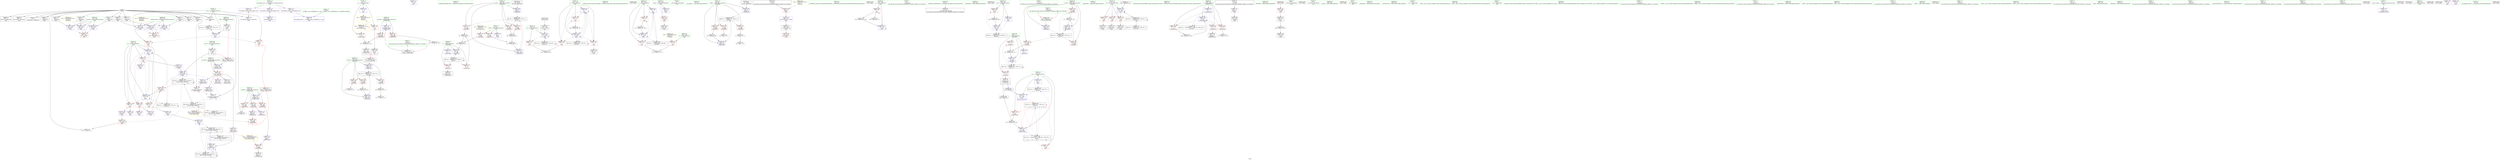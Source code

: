 digraph "SVFG" {
	label="SVFG";

	Node0x56538a6cb870 [shape=record,color=grey,label="{NodeID: 0\nNullPtr}"];
	Node0x56538a6cb870 -> Node0x56538a6fc770[style=solid];
	Node0x56538a6cb870 -> Node0x56538a6fc870[style=solid];
	Node0x56538a6cb870 -> Node0x56538a6fc940[style=solid];
	Node0x56538a6cb870 -> Node0x56538a6fca10[style=solid];
	Node0x56538a6cb870 -> Node0x56538a6fcae0[style=solid];
	Node0x56538a6cb870 -> Node0x56538a6fcbb0[style=solid];
	Node0x56538a6cb870 -> Node0x56538a6fcc80[style=solid];
	Node0x56538a6cb870 -> Node0x56538a6fcd50[style=solid];
	Node0x56538a6cb870 -> Node0x56538a6fce20[style=solid];
	Node0x56538a6cb870 -> Node0x56538a6fcef0[style=solid];
	Node0x56538a6cb870 -> Node0x56538a6fcfc0[style=solid];
	Node0x56538a6cb870 -> Node0x56538a6fd090[style=solid];
	Node0x56538a6cb870 -> Node0x56538a6fd970[style=solid];
	Node0x56538a6cb870 -> Node0x56538a6fde70[style=solid];
	Node0x56538a6cb870 -> Node0x56538a706ec0[style=solid];
	Node0x56538a6cb870 -> Node0x56538a706f90[style=solid];
	Node0x56538a6cb870 -> Node0x56538a70e070[style=solid];
	Node0x56538a6cb870 -> Node0x56538a70e670[style=solid];
	Node0x56538a6fdb70 [shape=record,color=blue,label="{NodeID: 194\n17\<--18\nn\<--\nGlob }"];
	Node0x56538a6fdb70 -> Node0x56538a731740[style=dashed];
	Node0x56538a6faaf0 [shape=record,color=purple,label="{NodeID: 111\n382\<--28\n\<--.str.2\nmain\n}"];
	Node0x56538a6f8e80 [shape=record,color=green,label="{NodeID: 28\n39\<--40\n_ZNSt8ios_base4InitC1Ev\<--_ZNSt8ios_base4InitC1Ev_field_insensitive\n}"];
	Node0x56538a705060 [shape=record,color=black,label="{NodeID: 388\nMR_4V_3 = PHI(MR_4V_4, MR_4V_2, )\npts\{63 \}\n}"];
	Node0x56538a705060 -> Node0x56538a700e80[style=dashed];
	Node0x56538a705060 -> Node0x56538a700f50[style=dashed];
	Node0x56538a705060 -> Node0x56538a701020[style=dashed];
	Node0x56538a705060 -> Node0x56538a6fe2b0[style=dashed];
	Node0x56538a7061c0 [shape=record,color=blue,label="{NodeID: 222\n211\<--287\nm\<--conv14\nmain\n}"];
	Node0x56538a7061c0 -> Node0x56538a702a20[style=dashed];
	Node0x56538a7061c0 -> Node0x56538a7061c0[style=dashed];
	Node0x56538a7061c0 -> Node0x56538a7224a0[style=dashed];
	Node0x56538a700ce0 [shape=record,color=red,label="{NodeID: 139\n268\<--17\n\<--n\nmain\n}"];
	Node0x56538a700ce0 -> Node0x56538a6fa060[style=solid];
	Node0x56538a6fb560 [shape=record,color=green,label="{NodeID: 56\n222\<--223\n_ZNSt8ios_base15sync_with_stdioEb\<--_ZNSt8ios_base15sync_with_stdioEb_field_insensitive\n}"];
	Node0x56538a74ea90 [shape=record,color=black,label="{NodeID: 499\n251 = PHI()\n}"];
	Node0x56538a731c80 [shape=record,color=yellow,style=double,label="{NodeID: 416\n46V_1 = ENCHI(MR_46V_0)\npts\{206 \}\nFun[main]}"];
	Node0x56538a731c80 -> Node0x56538a7027b0[style=dashed];
	Node0x56538a70def0 [shape=record,color=grey,label="{NodeID: 333\n295 = cmp(293, 294, )\n}"];
	Node0x56538a7023a0 [shape=record,color=red,label="{NodeID: 167\n385\<--195\n\<--retval\nmain\n}"];
	Node0x56538a7023a0 -> Node0x56538a6fa7b0[style=solid];
	Node0x56538a6fcef0 [shape=record,color=black,label="{NodeID: 84\n346\<--3\n\<--dummyVal\nmain\n}"];
	Node0x56538a6fcef0 -> Node0x56538a7069e0[style=solid];
	Node0x56538a6f7f10 [shape=record,color=green,label="{NodeID: 1\n7\<--1\n__dso_handle\<--dummyObj\nGlob }"];
	Node0x56538a6fdc70 [shape=record,color=blue,label="{NodeID: 195\n449\<--31\nllvm.global_ctors_0\<--\nGlob }"];
	Node0x56538a6fabc0 [shape=record,color=purple,label="{NodeID: 112\n449\<--30\nllvm.global_ctors_0\<--llvm.global_ctors\nGlob }"];
	Node0x56538a6fabc0 -> Node0x56538a6fdc70[style=solid];
	Node0x56538a6f8f50 [shape=record,color=green,label="{NodeID: 29\n45\<--46\n__cxa_atexit\<--__cxa_atexit_field_insensitive\n}"];
	Node0x56538a705560 [shape=record,color=black,label="{NodeID: 389\nMR_6V_3 = PHI(MR_6V_4, MR_6V_2, )\npts\{65 \}\n}"];
	Node0x56538a705560 -> Node0x56538a7010f0[style=dashed];
	Node0x56538a705560 -> Node0x56538a7011c0[style=dashed];
	Node0x56538a705560 -> Node0x56538a701290[style=dashed];
	Node0x56538a705560 -> Node0x56538a6fe380[style=dashed];
	Node0x56538a706290 [shape=record,color=blue,label="{NodeID: 223\n213\<--289\nitr\<--\nmain\n}"];
	Node0x56538a706290 -> Node0x56538a702af0[style=dashed];
	Node0x56538a706290 -> Node0x56538a702bc0[style=dashed];
	Node0x56538a706290 -> Node0x56538a702c90[style=dashed];
	Node0x56538a706290 -> Node0x56538a702d60[style=dashed];
	Node0x56538a706290 -> Node0x56538a706290[style=dashed];
	Node0x56538a706290 -> Node0x56538a706ab0[style=dashed];
	Node0x56538a706290 -> Node0x56538a7229a0[style=dashed];
	Node0x56538a700db0 [shape=record,color=red,label="{NodeID: 140\n224\<--22\nvtable\<--\nmain\n}"];
	Node0x56538a700db0 -> Node0x56538a6ffbd0[style=solid];
	Node0x56538a6fb630 [shape=record,color=green,label="{NodeID: 57\n231\<--232\n_ZNSt9basic_iosIcSt11char_traitsIcEE3tieEPSo\<--_ZNSt9basic_iosIcSt11char_traitsIcEE3tieEPSo_field_insensitive\n}"];
	Node0x56538a74eb60 [shape=record,color=black,label="{NodeID: 500\n255 = PHI()\n}"];
	Node0x56538a70e070 [shape=record,color=grey,label="{NodeID: 334\n153 = cmp(152, 3, )\n}"];
	Node0x56538a702470 [shape=record,color=red,label="{NodeID: 168\n238\<--197\n\<--t\nmain\n}"];
	Node0x56538a702470 -> Node0x56538a70c9f0[style=solid];
	Node0x56538a702470 -> Node0x56538a70e970[style=solid];
	Node0x56538a6fcfc0 [shape=record,color=black,label="{NodeID: 85\n389\<--3\nlpad.val\<--dummyVal\nmain\n}"];
	Node0x56538a6e4180 [shape=record,color=green,label="{NodeID: 2\n9\<--1\n\<--dummyObj\nCan only get source location for instruction, argument, global var or function.}"];
	Node0x56538a720ba0 [shape=record,color=black,label="{NodeID: 362\nMR_32V_2 = PHI(MR_32V_3, MR_32V_1, )\npts\{13 \}\n}"];
	Node0x56538a720ba0 -> Node0x56538a705f50[style=dashed];
	Node0x56538a6fdd70 [shape=record,color=blue,label="{NodeID: 196\n450\<--32\nllvm.global_ctors_1\<--_GLOBAL__sub_I_MathManiac_0_1.cpp\nGlob }"];
	Node0x56538a6facc0 [shape=record,color=purple,label="{NodeID: 113\n450\<--30\nllvm.global_ctors_1\<--llvm.global_ctors\nGlob }"];
	Node0x56538a6facc0 -> Node0x56538a6fdd70[style=solid];
	Node0x56538a6f9020 [shape=record,color=green,label="{NodeID: 30\n44\<--50\n_ZNSt8ios_base4InitD1Ev\<--_ZNSt8ios_base4InitD1Ev_field_insensitive\n}"];
	Node0x56538a6f9020 -> Node0x56538a6fd360[style=solid];
	Node0x56538a705650 [shape=record,color=black,label="{NodeID: 390\nMR_8V_3 = PHI(MR_8V_5, MR_8V_2, )\npts\{67 \}\n}"];
	Node0x56538a705650 -> Node0x56538a701360[style=dashed];
	Node0x56538a705650 -> Node0x56538a701430[style=dashed];
	Node0x56538a705650 -> Node0x56538a6fe1e0[style=dashed];
	Node0x56538a705650 -> Node0x56538a705650[style=dashed];
	Node0x56538a706360 [shape=record,color=blue,label="{NodeID: 224\n215\<--18\nj\<--\nmain\n}"];
	Node0x56538a706360 -> Node0x56538a702e30[style=dashed];
	Node0x56538a706360 -> Node0x56538a702f00[style=dashed];
	Node0x56538a706360 -> Node0x56538a702fd0[style=dashed];
	Node0x56538a706360 -> Node0x56538a706360[style=dashed];
	Node0x56538a706360 -> Node0x56538a706b80[style=dashed];
	Node0x56538a706360 -> Node0x56538a722ea0[style=dashed];
	Node0x56538a700e80 [shape=record,color=red,label="{NodeID: 141\n81\<--62\n\<--x.addr\n_Z4powMxx\n}"];
	Node0x56538a700e80 -> Node0x56538a70cff0[style=solid];
	Node0x56538a6fb700 [shape=record,color=green,label="{NodeID: 58\n234\<--235\n_ZNSirsERi\<--_ZNSirsERi_field_insensitive\n}"];
	Node0x56538a74ec30 [shape=record,color=black,label="{NodeID: 501\n281 = PHI()\n}"];
	Node0x56538a70e1f0 [shape=record,color=grey,label="{NodeID: 335\n74 = cmp(73, 15, )\n}"];
	Node0x56538a702540 [shape=record,color=red,label="{NodeID: 169\n248\<--199\n\<--cas\nmain\n}"];
	Node0x56538a702540 -> Node0x56538a70d770[style=solid];
	Node0x56538a6fd090 [shape=record,color=black,label="{NodeID: 86\n390\<--3\nlpad.val40\<--dummyVal\nmain\n}"];
	Node0x56538a6cb900 [shape=record,color=green,label="{NodeID: 3\n15\<--1\n\<--dummyObj\nCan only get source location for instruction, argument, global var or function.}"];
	Node0x56538a7210a0 [shape=record,color=black,label="{NodeID: 363\nMR_16V_2 = PHI(MR_16V_4, MR_16V_1, )\npts\{16 \}\n}"];
	Node0x56538a7210a0 -> Node0x56538a706020[style=dashed];
	Node0x56538a6fde70 [shape=record,color=blue, style = dotted,label="{NodeID: 197\n451\<--3\nllvm.global_ctors_2\<--dummyVal\nGlob }"];
	Node0x56538a6fadc0 [shape=record,color=purple,label="{NodeID: 114\n451\<--30\nllvm.global_ctors_2\<--llvm.global_ctors\nGlob }"];
	Node0x56538a6fadc0 -> Node0x56538a6fde70[style=solid];
	Node0x56538a6f90f0 [shape=record,color=green,label="{NodeID: 31\n57\<--58\n_Z4powMxx\<--_Z4powMxx_field_insensitive\n}"];
	Node0x56538a706430 [shape=record,color=blue,label="{NodeID: 225\n217\<--307\nbit\<--cond\nmain\n}"];
	Node0x56538a706430 -> Node0x56538a7030a0[style=dashed];
	Node0x56538a706430 -> Node0x56538a703170[style=dashed];
	Node0x56538a706430 -> Node0x56538a703240[style=dashed];
	Node0x56538a706430 -> Node0x56538a706430[style=dashed];
	Node0x56538a706430 -> Node0x56538a704100[style=dashed];
	Node0x56538a700f50 [shape=record,color=red,label="{NodeID: 142\n88\<--62\n\<--x.addr\n_Z4powMxx\n}"];
	Node0x56538a700f50 -> Node0x56538a70cb70[style=solid];
	Node0x56538a6fb800 [shape=record,color=green,label="{NodeID: 59\n246\<--247\n_ZStlsISt11char_traitsIcEERSt13basic_ostreamIcT_ES5_PKc\<--_ZStlsISt11char_traitsIcEERSt13basic_ostreamIcT_ES5_PKc_field_insensitive\n}"];
	Node0x56538a74ed00 [shape=record,color=black,label="{NodeID: 502\n284 = PHI()\n}"];
	Node0x56538a74ed00 -> Node0x56538a6fa130[style=solid];
	Node0x56538a70e370 [shape=record,color=grey,label="{NodeID: 336\n173 = cmp(172, 174, )\n}"];
	Node0x56538a702610 [shape=record,color=red,label="{NodeID: 170\n387\<--201\nexn\<--exn.slot\nmain\n}"];
	Node0x56538a6fd160 [shape=record,color=black,label="{NodeID: 87\n21\<--20\n\<--_ZSt3cin\nCan only get source location for instruction, argument, global var or function.}"];
	Node0x56538a6fd160 -> Node0x56538a700660[style=solid];
	Node0x56538a6e3730 [shape=record,color=green,label="{NodeID: 4\n18\<--1\n\<--dummyObj\nCan only get source location for instruction, argument, global var or function.|{<s0>26}}"];
	Node0x56538a6e3730:s0 -> Node0x56538a74f3d0[style=solid,color=red];
	Node0x56538a6fdf70 [shape=record,color=blue,label="{NodeID: 198\n62\<--60\nx.addr\<--x\n_Z4powMxx\n}"];
	Node0x56538a6fdf70 -> Node0x56538a705060[style=dashed];
	Node0x56538a6ff960 [shape=record,color=purple,label="{NodeID: 115\n157\<--156\nispre\<--\n_Z3dfsP4Triei\n}"];
	Node0x56538a6ff960 -> Node0x56538a702200[style=solid];
	Node0x56538a6f91c0 [shape=record,color=green,label="{NodeID: 32\n62\<--63\nx.addr\<--x.addr_field_insensitive\n_Z4powMxx\n}"];
	Node0x56538a6f91c0 -> Node0x56538a700e80[style=solid];
	Node0x56538a6f91c0 -> Node0x56538a700f50[style=solid];
	Node0x56538a6f91c0 -> Node0x56538a701020[style=solid];
	Node0x56538a6f91c0 -> Node0x56538a6fdf70[style=solid];
	Node0x56538a6f91c0 -> Node0x56538a6fe2b0[style=solid];
	Node0x56538a706500 [shape=record,color=blue,label="{NodeID: 226\n325\<--319\narrayidx30\<--\nmain\n}"];
	Node0x56538a706500 -> Node0x56538a703580[style=dashed];
	Node0x56538a706500 -> Node0x56538a726630[style=dashed];
	Node0x56538a701020 [shape=record,color=red,label="{NodeID: 143\n89\<--62\n\<--x.addr\n_Z4powMxx\n}"];
	Node0x56538a701020 -> Node0x56538a70cb70[style=solid];
	Node0x56538a6fb900 [shape=record,color=green,label="{NodeID: 60\n252\<--253\n_ZNSolsEi\<--_ZNSolsEi_field_insensitive\n}"];
	Node0x56538a74ee30 [shape=record,color=black,label="{NodeID: 503\n299 = PHI()\n}"];
	Node0x56538a74ee30 -> Node0x56538a7033e0[style=solid];
	Node0x56538a70e4f0 [shape=record,color=grey,label="{NodeID: 337\n78 = cmp(77, 15, )\n}"];
	Node0x56538a7026e0 [shape=record,color=red,label="{NodeID: 171\n388\<--203\nsel\<--ehselector.slot\nmain\n}"];
	Node0x56538a6fd260 [shape=record,color=black,label="{NodeID: 88\n22\<--20\n\<--_ZSt3cin\nCan only get source location for instruction, argument, global var or function.}"];
	Node0x56538a6fd260 -> Node0x56538a700db0[style=solid];
	Node0x56538a6e3850 [shape=record,color=green,label="{NodeID: 5\n20\<--1\n_ZSt3cin\<--dummyObj\nGlob }"];
	Node0x56538a721aa0 [shape=record,color=black,label="{NodeID: 365\nMR_40V_3 = PHI(MR_40V_4, MR_40V_2, )\npts\{200 \}\n}"];
	Node0x56538a721aa0 -> Node0x56538a702540[style=dashed];
	Node0x56538a721aa0 -> Node0x56538a705e80[style=dashed];
	Node0x56538a6fe040 [shape=record,color=blue,label="{NodeID: 199\n64\<--61\nn.addr\<--n\n_Z4powMxx\n}"];
	Node0x56538a6fe040 -> Node0x56538a705560[style=dashed];
	Node0x56538a6ffa30 [shape=record,color=purple,label="{NodeID: 116\n177\<--176\nchd\<--\n_Z3dfsP4Triei\n}"];
	Node0x56538a6f9290 [shape=record,color=green,label="{NodeID: 33\n64\<--65\nn.addr\<--n.addr_field_insensitive\n_Z4powMxx\n}"];
	Node0x56538a6f9290 -> Node0x56538a7010f0[style=solid];
	Node0x56538a6f9290 -> Node0x56538a7011c0[style=solid];
	Node0x56538a6f9290 -> Node0x56538a701290[style=solid];
	Node0x56538a6f9290 -> Node0x56538a6fe040[style=solid];
	Node0x56538a6f9290 -> Node0x56538a6fe380[style=solid];
	Node0x56538a7065d0 [shape=record,color=blue,label="{NodeID: 227\n201\<--329\nexn.slot\<--\nmain\n}"];
	Node0x56538a7065d0 -> Node0x56538a702610[style=dashed];
	Node0x56538a7010f0 [shape=record,color=red,label="{NodeID: 144\n73\<--64\n\<--n.addr\n_Z4powMxx\n}"];
	Node0x56538a7010f0 -> Node0x56538a70e1f0[style=solid];
	Node0x56538a6fba00 [shape=record,color=green,label="{NodeID: 61\n256\<--257\ncall6\<--call6_field_insensitive\nmain\n}"];
	Node0x56538a6fba00 -> Node0x56538a6f9f90[style=solid];
	Node0x56538a74ef30 [shape=record,color=black,label="{NodeID: 504\n379 = PHI()\n}"];
	Node0x56538a70e670 [shape=record,color=grey,label="{NodeID: 338\n315 = cmp(314, 3, )\n}"];
	Node0x56538a7027b0 [shape=record,color=red,label="{NodeID: 172\n275\<--205\n\<--p\nmain\n}"];
	Node0x56538a7027b0 -> Node0x56538a70eaf0[style=solid];
	Node0x56538a6fd360 [shape=record,color=black,label="{NodeID: 89\n43\<--44\n\<--_ZNSt8ios_base4InitD1Ev\nCan only get source location for instruction, argument, global var or function.}"];
	Node0x56538a6cb710 [shape=record,color=green,label="{NodeID: 6\n23\<--1\n_ZSt4cout\<--dummyObj\nGlob }"];
	Node0x56538a721fa0 [shape=record,color=black,label="{NodeID: 366\nMR_48V_2 = PHI(MR_48V_4, MR_48V_1, )\npts\{208 \}\n}"];
	Node0x56538a721fa0 -> Node0x56538a7060f0[style=dashed];
	Node0x56538a6fe110 [shape=record,color=blue,label="{NodeID: 200\n66\<--71\ny\<--\n_Z4powMxx\n}"];
	Node0x56538a6fe110 -> Node0x56538a705650[style=dashed];
	Node0x56538a6ffb00 [shape=record,color=purple,label="{NodeID: 117\n180\<--176\narrayidx\<--\n_Z3dfsP4Triei\n}"];
	Node0x56538a6ffb00 -> Node0x56538a7022d0[style=solid];
	Node0x56538a6f9360 [shape=record,color=green,label="{NodeID: 34\n66\<--67\ny\<--y_field_insensitive\n_Z4powMxx\n}"];
	Node0x56538a6f9360 -> Node0x56538a701360[style=solid];
	Node0x56538a6f9360 -> Node0x56538a701430[style=solid];
	Node0x56538a6f9360 -> Node0x56538a6fe110[style=solid];
	Node0x56538a6f9360 -> Node0x56538a6fe1e0[style=solid];
	Node0x56538a7066a0 [shape=record,color=blue,label="{NodeID: 228\n203\<--331\nehselector.slot\<--\nmain\n}"];
	Node0x56538a7066a0 -> Node0x56538a7026e0[style=dashed];
	Node0x56538a7011c0 [shape=record,color=red,label="{NodeID: 145\n76\<--64\n\<--n.addr\n_Z4powMxx\n}"];
	Node0x56538a7011c0 -> Node0x56538a70d5f0[style=solid];
	Node0x56538a6fbad0 [shape=record,color=green,label="{NodeID: 62\n259\<--260\n_Znwm\<--_Znwm_field_insensitive\n}"];
	Node0x56538a74f030 [shape=record,color=black,label="{NodeID: 505\n383 = PHI()\n}"];
	Node0x56538a70e7f0 [shape=record,color=grey,label="{NodeID: 339\n304 = cmp(303, 305, )\n}"];
	Node0x56538a70e7f0 -> Node0x56538a6fa3a0[style=solid];
	Node0x56538a702880 [shape=record,color=red,label="{NodeID: 173\n274\<--207\n\<--i\nmain\n}"];
	Node0x56538a702880 -> Node0x56538a70eaf0[style=solid];
	Node0x56538a6fd460 [shape=record,color=black,label="{NodeID: 90\n59\<--99\n_Z4powMxx_ret\<--\n_Z4powMxx\n}"];
	Node0x56538a6cb7a0 [shape=record,color=green,label="{NodeID: 7\n24\<--1\n.str\<--dummyObj\nGlob }"];
	Node0x56538a7224a0 [shape=record,color=black,label="{NodeID: 367\nMR_50V_2 = PHI(MR_50V_3, MR_50V_1, )\npts\{212 \}\n}"];
	Node0x56538a7224a0 -> Node0x56538a7061c0[style=dashed];
	Node0x56538a7224a0 -> Node0x56538a7224a0[style=dashed];
	Node0x56538a6fe1e0 [shape=record,color=blue,label="{NodeID: 201\n66\<--84\ny\<--rem\n_Z4powMxx\n}"];
	Node0x56538a6fe1e0 -> Node0x56538a705650[style=dashed];
	Node0x56538a6ffbd0 [shape=record,color=purple,label="{NodeID: 118\n225\<--224\nvbase.offset.ptr\<--vtable\nmain\n}"];
	Node0x56538a6ffbd0 -> Node0x56538a6fd870[style=solid];
	Node0x56538a6f9430 [shape=record,color=green,label="{NodeID: 35\n101\<--102\n_Z4powXxx\<--_Z4powXxx_field_insensitive\n}"];
	Node0x56538a32d1e0 [shape=record,color=black,label="{NodeID: 312\n307 = PHI(184, 18, )\n}"];
	Node0x56538a32d1e0 -> Node0x56538a706430[style=solid];
	Node0x56538a706770 [shape=record,color=blue,label="{NodeID: 229\n201\<--338\nexn.slot\<--\nmain\n}"];
	Node0x56538a706770 -> Node0x56538a702610[style=dashed];
	Node0x56538a701290 [shape=record,color=red,label="{NodeID: 146\n94\<--64\n\<--n.addr\n_Z4powMxx\n}"];
	Node0x56538a701290 -> Node0x56538a70da70[style=solid];
	Node0x56538a6fbbd0 [shape=record,color=green,label="{NodeID: 63\n263\<--264\n_ZN4TrieC2Ev\<--_ZN4TrieC2Ev_field_insensitive\n}"];
	Node0x56538a74f100 [shape=record,color=black,label="{NodeID: 506\n142 = PHI(181, 376, )\n0th arg _Z3dfsP4Triei }"];
	Node0x56538a74f100 -> Node0x56538a705800[style=solid];
	Node0x56538a70e970 [shape=record,color=grey,label="{NodeID: 340\n242 = cmp(238, 18, )\n}"];
	Node0x56538a702950 [shape=record,color=red,label="{NodeID: 174\n370\<--207\n\<--i\nmain\n}"];
	Node0x56538a702950 -> Node0x56538a70d170[style=solid];
	Node0x56538a6fd530 [shape=record,color=black,label="{NodeID: 91\n103\<--137\n_Z4powXxx_ret\<--\n_Z4powXxx\n|{<s0>3|<s1>15}}"];
	Node0x56538a6fd530:s0 -> Node0x56538a74e3b0[style=solid,color=blue];
	Node0x56538a6fd530:s1 -> Node0x56538a74e820[style=solid,color=blue];
	Node0x56538a6f8040 [shape=record,color=green,label="{NodeID: 8\n26\<--1\n.str.1\<--dummyObj\nGlob }"];
	Node0x56538a7229a0 [shape=record,color=black,label="{NodeID: 368\nMR_52V_2 = PHI(MR_52V_3, MR_52V_1, )\npts\{214 \}\n}"];
	Node0x56538a7229a0 -> Node0x56538a706290[style=dashed];
	Node0x56538a7229a0 -> Node0x56538a7229a0[style=dashed];
	Node0x56538a6fe2b0 [shape=record,color=blue,label="{NodeID: 202\n62\<--92\nx.addr\<--rem2\n_Z4powMxx\n}"];
	Node0x56538a6fe2b0 -> Node0x56538a705060[style=dashed];
	Node0x56538a6ffca0 [shape=record,color=purple,label="{NodeID: 119\n310\<--309\nchd\<--\nmain\n}"];
	Node0x56538a6f9500 [shape=record,color=green,label="{NodeID: 36\n106\<--107\nx.addr\<--x.addr_field_insensitive\n_Z4powXxx\n}"];
	Node0x56538a6f9500 -> Node0x56538a701500[style=solid];
	Node0x56538a6f9500 -> Node0x56538a7015d0[style=solid];
	Node0x56538a6f9500 -> Node0x56538a7016a0[style=solid];
	Node0x56538a6f9500 -> Node0x56538a6fe450[style=solid];
	Node0x56538a6f9500 -> Node0x56538a6fe790[style=solid];
	Node0x56538a70c0f0 [shape=record,color=grey,label="{NodeID: 313\n120 = Binary(119, 71, )\n}"];
	Node0x56538a70c0f0 -> Node0x56538a70dbf0[style=solid];
	Node0x56538a706840 [shape=record,color=blue,label="{NodeID: 230\n203\<--340\nehselector.slot\<--\nmain\n}"];
	Node0x56538a706840 -> Node0x56538a7026e0[style=dashed];
	Node0x56538a701360 [shape=record,color=red,label="{NodeID: 147\n80\<--66\n\<--y\n_Z4powMxx\n}"];
	Node0x56538a701360 -> Node0x56538a70cff0[style=solid];
	Node0x56538a6fbcd0 [shape=record,color=green,label="{NodeID: 64\n279\<--280\n_ZNSt7__cxx1112basic_stringIcSt11char_traitsIcESaIcEEC1Ev\<--_ZNSt7__cxx1112basic_stringIcSt11char_traitsIcESaIcEEC1Ev_field_insensitive\n}"];
	Node0x56538a74f3d0 [shape=record,color=black,label="{NodeID: 507\n143 = PHI(183, 18, )\n1st arg _Z3dfsP4Triei }"];
	Node0x56538a74f3d0 -> Node0x56538a7058d0[style=solid];
	Node0x56538a70eaf0 [shape=record,color=grey,label="{NodeID: 341\n276 = cmp(274, 275, )\n}"];
	Node0x56538a702a20 [shape=record,color=red,label="{NodeID: 175\n294\<--211\n\<--m\nmain\n}"];
	Node0x56538a702a20 -> Node0x56538a70def0[style=solid];
	Node0x56538a6fd600 [shape=record,color=black,label="{NodeID: 92\n159\<--158\ntobool\<--\n_Z3dfsP4Triei\n}"];
	Node0x56538a6f80d0 [shape=record,color=green,label="{NodeID: 9\n28\<--1\n.str.2\<--dummyObj\nGlob }"];
	Node0x56538a722ea0 [shape=record,color=black,label="{NodeID: 369\nMR_54V_2 = PHI(MR_54V_3, MR_54V_1, )\npts\{216 \}\n}"];
	Node0x56538a722ea0 -> Node0x56538a706360[style=dashed];
	Node0x56538a722ea0 -> Node0x56538a722ea0[style=dashed];
	Node0x56538a6fe380 [shape=record,color=blue,label="{NodeID: 203\n64\<--95\nn.addr\<--div\n_Z4powMxx\n}"];
	Node0x56538a6fe380 -> Node0x56538a705560[style=dashed];
	Node0x56538a6ffd70 [shape=record,color=purple,label="{NodeID: 120\n313\<--309\narrayidx\<--\nmain\n}"];
	Node0x56538a6ffd70 -> Node0x56538a7034b0[style=solid];
	Node0x56538a6f95d0 [shape=record,color=green,label="{NodeID: 37\n108\<--109\nn.addr\<--n.addr_field_insensitive\n_Z4powXxx\n}"];
	Node0x56538a6f95d0 -> Node0x56538a701770[style=solid];
	Node0x56538a6f95d0 -> Node0x56538a701840[style=solid];
	Node0x56538a6f95d0 -> Node0x56538a701910[style=solid];
	Node0x56538a6f95d0 -> Node0x56538a6fe520[style=solid];
	Node0x56538a6f95d0 -> Node0x56538a6fe860[style=solid];
	Node0x56538a70c270 [shape=record,color=grey,label="{NodeID: 314\n134 = Binary(133, 96, )\n}"];
	Node0x56538a70c270 -> Node0x56538a6fe860[style=solid];
	Node0x56538a706910 [shape=record,color=blue,label="{NodeID: 231\n201\<--344\nexn.slot\<--\nmain\n}"];
	Node0x56538a706910 -> Node0x56538a702610[style=dashed];
	Node0x56538a701430 [shape=record,color=red,label="{NodeID: 148\n99\<--66\n\<--y\n_Z4powMxx\n}"];
	Node0x56538a701430 -> Node0x56538a6fd460[style=solid];
	Node0x56538a6fbdd0 [shape=record,color=green,label="{NodeID: 65\n282\<--283\n_ZStrsIcSt11char_traitsIcESaIcEERSt13basic_istreamIT_T0_ES7_RNSt7__cxx1112basic_stringIS4_S5_T1_EE\<--_ZStrsIcSt11char_traitsIcESaIcEERSt13basic_istreamIT_T0_ES7_RNSt7__cxx1112basic_stringIS4_S5_T1_EE_field_insensitive\n}"];
	Node0x56538a74f550 [shape=record,color=black,label="{NodeID: 508\n104 = PHI(96, 96, )\n0th arg _Z4powXxx }"];
	Node0x56538a74f550 -> Node0x56538a6fe450[style=solid];
	Node0x56538a7324f0 [shape=record,color=yellow,style=double,label="{NodeID: 425\n18V_1 = ENCHI(MR_18V_0)\npts\{19 \}\nFun[_Z3dfsP4Triei]|{|<s1>4}}"];
	Node0x56538a7324f0 -> Node0x56538a700c10[style=dashed];
	Node0x56538a7324f0:s1 -> Node0x56538a7324f0[style=dashed,color=red];
	Node0x56538a702af0 [shape=record,color=red,label="{NodeID: 176\n309\<--213\n\<--itr\nmain\n}"];
	Node0x56538a702af0 -> Node0x56538a6ffca0[style=solid];
	Node0x56538a702af0 -> Node0x56538a6ffd70[style=solid];
	Node0x56538a6fd6d0 [shape=record,color=black,label="{NodeID: 93\n164\<--163\nconv\<--sub\n_Z3dfsP4Triei\n|{<s0>3}}"];
	Node0x56538a6fd6d0:s0 -> Node0x56538a74f6d0[style=solid,color=red];
	Node0x56538a6f8160 [shape=record,color=green,label="{NodeID: 10\n31\<--1\n\<--dummyObj\nCan only get source location for instruction, argument, global var or function.}"];
	Node0x56538a7233a0 [shape=record,color=black,label="{NodeID: 370\nMR_56V_2 = PHI(MR_56V_3, MR_56V_1, )\npts\{218 \}\n}"];
	Node0x56538a7233a0 -> Node0x56538a704100[style=dashed];
	Node0x56538a6fe450 [shape=record,color=blue,label="{NodeID: 204\n106\<--104\nx.addr\<--x\n_Z4powXxx\n}"];
	Node0x56538a6fe450 -> Node0x56538a724d00[style=dashed];
	Node0x56538a6ffe40 [shape=record,color=purple,label="{NodeID: 121\n322\<--321\nchd28\<--\nmain\n}"];
	Node0x56538a6f96a0 [shape=record,color=green,label="{NodeID: 38\n110\<--111\ny\<--y_field_insensitive\n_Z4powXxx\n}"];
	Node0x56538a6f96a0 -> Node0x56538a7019e0[style=solid];
	Node0x56538a6f96a0 -> Node0x56538a701ab0[style=solid];
	Node0x56538a6f96a0 -> Node0x56538a6fe5f0[style=solid];
	Node0x56538a6f96a0 -> Node0x56538a6fe6c0[style=solid];
	Node0x56538a70c3f0 [shape=record,color=grey,label="{NodeID: 315\n183 = Binary(182, 184, )\n|{<s0>4}}"];
	Node0x56538a70c3f0:s0 -> Node0x56538a74f3d0[style=solid,color=red];
	Node0x56538a7069e0 [shape=record,color=blue,label="{NodeID: 232\n203\<--346\nehselector.slot\<--\nmain\n}"];
	Node0x56538a7069e0 -> Node0x56538a7026e0[style=dashed];
	Node0x56538a701500 [shape=record,color=red,label="{NodeID: 149\n123\<--106\n\<--x.addr\n_Z4powXxx\n}"];
	Node0x56538a701500 -> Node0x56538a70ccf0[style=solid];
	Node0x56538a6fbed0 [shape=record,color=green,label="{NodeID: 66\n285\<--286\n_ZNKSt7__cxx1112basic_stringIcSt11char_traitsIcESaIcEE4sizeEv\<--_ZNKSt7__cxx1112basic_stringIcSt11char_traitsIcESaIcEE4sizeEv_field_insensitive\n}"];
	Node0x56538a74f6d0 [shape=record,color=black,label="{NodeID: 509\n105 = PHI(164, 269, )\n1st arg _Z4powXxx }"];
	Node0x56538a74f6d0 -> Node0x56538a6fe520[style=solid];
	Node0x56538a702bc0 [shape=record,color=red,label="{NodeID: 177\n321\<--213\n\<--itr\nmain\n}"];
	Node0x56538a702bc0 -> Node0x56538a6ffe40[style=solid];
	Node0x56538a702bc0 -> Node0x56538a6fff10[style=solid];
	Node0x56538a6fd7a0 [shape=record,color=black,label="{NodeID: 94\n179\<--178\nidxprom\<--\n_Z3dfsP4Triei\n}"];
	Node0x56538a6f81f0 [shape=record,color=green,label="{NodeID: 11\n71\<--1\n\<--dummyObj\nCan only get source location for instruction, argument, global var or function.}"];
	Node0x56538a7238a0 [shape=record,color=black,label="{NodeID: 371\nMR_26V_2 = PHI(MR_26V_4, MR_26V_1, )\npts\{2570000 3180000 \}\n|{<s0>12}}"];
	Node0x56538a7238a0:s0 -> Node0x56538a707060[style=dashed,color=red];
	Node0x56538a6fe520 [shape=record,color=blue,label="{NodeID: 205\n108\<--105\nn.addr\<--n\n_Z4powXxx\n}"];
	Node0x56538a6fe520 -> Node0x56538a724300[style=dashed];
	Node0x56538a6fff10 [shape=record,color=purple,label="{NodeID: 122\n325\<--321\narrayidx30\<--\nmain\n}"];
	Node0x56538a6fff10 -> Node0x56538a706500[style=solid];
	Node0x56538a6f9770 [shape=record,color=green,label="{NodeID: 39\n139\<--140\n_Z3dfsP4Triei\<--_Z3dfsP4Triei_field_insensitive\n}"];
	Node0x56538a70c570 [shape=record,color=grey,label="{NodeID: 316\n84 = Binary(82, 83, )\n}"];
	Node0x56538a70c570 -> Node0x56538a6fe1e0[style=solid];
	Node0x56538a706ab0 [shape=record,color=blue,label="{NodeID: 233\n213\<--355\nitr\<--\nmain\n}"];
	Node0x56538a706ab0 -> Node0x56538a702af0[style=dashed];
	Node0x56538a706ab0 -> Node0x56538a702bc0[style=dashed];
	Node0x56538a706ab0 -> Node0x56538a702c90[style=dashed];
	Node0x56538a706ab0 -> Node0x56538a702d60[style=dashed];
	Node0x56538a706ab0 -> Node0x56538a706290[style=dashed];
	Node0x56538a706ab0 -> Node0x56538a706ab0[style=dashed];
	Node0x56538a706ab0 -> Node0x56538a7229a0[style=dashed];
	Node0x56538a7015d0 [shape=record,color=red,label="{NodeID: 150\n129\<--106\n\<--x.addr\n_Z4powXxx\n}"];
	Node0x56538a7015d0 -> Node0x56538a70c6f0[style=solid];
	Node0x56538a6fbfd0 [shape=record,color=green,label="{NodeID: 67\n300\<--301\n_ZNSt7__cxx1112basic_stringIcSt11char_traitsIcESaIcEEixEm\<--_ZNSt7__cxx1112basic_stringIcSt11char_traitsIcESaIcEEixEm_field_insensitive\n}"];
	Node0x56538a74f850 [shape=record,color=black,label="{NodeID: 510\n60 = PHI()\n0th arg _Z4powMxx }"];
	Node0x56538a74f850 -> Node0x56538a6fdf70[style=solid];
	Node0x56538a702c90 [shape=record,color=red,label="{NodeID: 178\n350\<--213\n\<--itr\nmain\n}"];
	Node0x56538a702c90 -> Node0x56538a6fffe0[style=solid];
	Node0x56538a702c90 -> Node0x56538a7000b0[style=solid];
	Node0x56538a6fd870 [shape=record,color=black,label="{NodeID: 95\n226\<--225\n\<--vbase.offset.ptr\nmain\n}"];
	Node0x56538a6fd870 -> Node0x56538a703310[style=solid];
	Node0x56538a6f8280 [shape=record,color=green,label="{NodeID: 12\n96\<--1\n\<--dummyObj\nCan only get source location for instruction, argument, global var or function.|{<s0>3|<s1>15}}"];
	Node0x56538a6f8280:s0 -> Node0x56538a74f550[style=solid,color=red];
	Node0x56538a6f8280:s1 -> Node0x56538a74f550[style=solid,color=red];
	Node0x56538a723dd0 [shape=record,color=black,label="{NodeID: 372\nMR_28V_2 = PHI(MR_28V_4, MR_28V_1, )\npts\{2570001 3180001 \}\n|{<s0>12}}"];
	Node0x56538a723dd0:s0 -> Node0x56538a706ec0[style=dashed,color=red];
	Node0x56538a6fe5f0 [shape=record,color=blue,label="{NodeID: 206\n110\<--71\ny\<--\n_Z4powXxx\n}"];
	Node0x56538a6fe5f0 -> Node0x56538a724800[style=dashed];
	Node0x56538a6fffe0 [shape=record,color=purple,label="{NodeID: 123\n351\<--350\nchd31\<--\nmain\n}"];
	Node0x56538a6f9840 [shape=record,color=green,label="{NodeID: 40\n144\<--145\nnd.addr\<--nd.addr_field_insensitive\n_Z3dfsP4Triei\n}"];
	Node0x56538a6f9840 -> Node0x56538a701b80[style=solid];
	Node0x56538a6f9840 -> Node0x56538a701c50[style=solid];
	Node0x56538a6f9840 -> Node0x56538a701d20[style=solid];
	Node0x56538a6f9840 -> Node0x56538a705800[style=solid];
	Node0x56538a70c6f0 [shape=record,color=grey,label="{NodeID: 317\n131 = Binary(129, 130, )\n}"];
	Node0x56538a70c6f0 -> Node0x56538a6fe790[style=solid];
	Node0x56538a706b80 [shape=record,color=blue,label="{NodeID: 234\n215\<--359\nj\<--inc34\nmain\n}"];
	Node0x56538a706b80 -> Node0x56538a702e30[style=dashed];
	Node0x56538a706b80 -> Node0x56538a702f00[style=dashed];
	Node0x56538a706b80 -> Node0x56538a702fd0[style=dashed];
	Node0x56538a706b80 -> Node0x56538a706360[style=dashed];
	Node0x56538a706b80 -> Node0x56538a706b80[style=dashed];
	Node0x56538a706b80 -> Node0x56538a722ea0[style=dashed];
	Node0x56538a7016a0 [shape=record,color=red,label="{NodeID: 151\n130\<--106\n\<--x.addr\n_Z4powXxx\n}"];
	Node0x56538a7016a0 -> Node0x56538a70c6f0[style=solid];
	Node0x56538a6fc0d0 [shape=record,color=green,label="{NodeID: 68\n317\<--318\ncall25\<--call25_field_insensitive\nmain\n}"];
	Node0x56538a6fc0d0 -> Node0x56538a6fa540[style=solid];
	Node0x56538a74f920 [shape=record,color=black,label="{NodeID: 511\n61 = PHI()\n1st arg _Z4powMxx }"];
	Node0x56538a74f920 -> Node0x56538a6fe040[style=solid];
	Node0x56538a702d60 [shape=record,color=red,label="{NodeID: 179\n362\<--213\n\<--itr\nmain\n}"];
	Node0x56538a702d60 -> Node0x56538a700180[style=solid];
	Node0x56538a6f9ec0 [shape=record,color=black,label="{NodeID: 96\n229\<--228\n\<--add.ptr\nmain\n}"];
	Node0x56538a6f8310 [shape=record,color=green,label="{NodeID: 13\n174\<--1\n\<--dummyObj\nCan only get source location for instruction, argument, global var or function.}"];
	Node0x56538a724300 [shape=record,color=black,label="{NodeID: 373\nMR_12V_3 = PHI(MR_12V_4, MR_12V_2, )\npts\{109 \}\n}"];
	Node0x56538a724300 -> Node0x56538a701770[style=dashed];
	Node0x56538a724300 -> Node0x56538a701840[style=dashed];
	Node0x56538a724300 -> Node0x56538a701910[style=dashed];
	Node0x56538a724300 -> Node0x56538a6fe860[style=dashed];
	Node0x56538a6fe6c0 [shape=record,color=blue,label="{NodeID: 207\n110\<--125\ny\<--mul\n_Z4powXxx\n}"];
	Node0x56538a6fe6c0 -> Node0x56538a724800[style=dashed];
	Node0x56538a7000b0 [shape=record,color=purple,label="{NodeID: 124\n354\<--350\narrayidx33\<--\nmain\n}"];
	Node0x56538a7000b0 -> Node0x56538a703580[style=solid];
	Node0x56538a6f9910 [shape=record,color=green,label="{NodeID: 41\n146\<--147\ndep.addr\<--dep.addr_field_insensitive\n_Z3dfsP4Triei\n}"];
	Node0x56538a6f9910 -> Node0x56538a701df0[style=solid];
	Node0x56538a6f9910 -> Node0x56538a701ec0[style=solid];
	Node0x56538a6f9910 -> Node0x56538a7058d0[style=solid];
	Node0x56538a70c870 [shape=record,color=grey,label="{NodeID: 318\n188 = Binary(187, 184, )\n}"];
	Node0x56538a70c870 -> Node0x56538a705b40[style=solid];
	Node0x56538a706c50 [shape=record,color=blue,label="{NodeID: 235\n363\<--365\nispre\<--\nmain\n}"];
	Node0x56538a706c50 -> Node0x56538a704600[style=dashed];
	Node0x56538a701770 [shape=record,color=red,label="{NodeID: 152\n116\<--108\n\<--n.addr\n_Z4powXxx\n}"];
	Node0x56538a701770 -> Node0x56538a70dd70[style=solid];
	Node0x56538a6fc1a0 [shape=record,color=green,label="{NodeID: 69\n334\<--335\n_ZdlPv\<--_ZdlPv_field_insensitive\n}"];
	Node0x56538a750170 [shape=record,color=black,label="{NodeID: 512\n220 = PHI()\n}"];
	Node0x56538a732870 [shape=record,color=yellow,style=double,label="{NodeID: 429\n26V_1 = ENCHI(MR_26V_0)\npts\{2570000 3180000 \}\nFun[_Z3dfsP4Triei]|{|<s1>4}}"];
	Node0x56538a732870 -> Node0x56538a702200[style=dashed];
	Node0x56538a732870:s1 -> Node0x56538a732870[style=dashed,color=red];
	Node0x56538a702e30 [shape=record,color=red,label="{NodeID: 180\n293\<--215\n\<--j\nmain\n}"];
	Node0x56538a702e30 -> Node0x56538a70def0[style=solid];
	Node0x56538a6f9f90 [shape=record,color=black,label="{NodeID: 97\n261\<--256\n\<--call6\nmain\n|{|<s1>12}}"];
	Node0x56538a6f9f90 -> Node0x56538a705f50[style=solid];
	Node0x56538a6f9f90:s1 -> Node0x56538a74ccb0[style=solid,color=red];
	Node0x56538a6f83a0 [shape=record,color=green,label="{NodeID: 14\n184\<--1\n\<--dummyObj\nCan only get source location for instruction, argument, global var or function.}"];
	Node0x56538a724800 [shape=record,color=black,label="{NodeID: 374\nMR_14V_3 = PHI(MR_14V_5, MR_14V_2, )\npts\{111 \}\n}"];
	Node0x56538a724800 -> Node0x56538a7019e0[style=dashed];
	Node0x56538a724800 -> Node0x56538a701ab0[style=dashed];
	Node0x56538a724800 -> Node0x56538a6fe6c0[style=dashed];
	Node0x56538a724800 -> Node0x56538a724800[style=dashed];
	Node0x56538a6fe790 [shape=record,color=blue,label="{NodeID: 208\n106\<--131\nx.addr\<--mul1\n_Z4powXxx\n}"];
	Node0x56538a6fe790 -> Node0x56538a724d00[style=dashed];
	Node0x56538a700180 [shape=record,color=purple,label="{NodeID: 125\n363\<--362\nispre\<--\nmain\n}"];
	Node0x56538a700180 -> Node0x56538a706c50[style=solid];
	Node0x56538a6f99e0 [shape=record,color=green,label="{NodeID: 42\n148\<--149\ni\<--i_field_insensitive\n_Z3dfsP4Triei\n}"];
	Node0x56538a6f99e0 -> Node0x56538a701f90[style=solid];
	Node0x56538a6f99e0 -> Node0x56538a702060[style=solid];
	Node0x56538a6f99e0 -> Node0x56538a702130[style=solid];
	Node0x56538a6f99e0 -> Node0x56538a705a70[style=solid];
	Node0x56538a6f99e0 -> Node0x56538a705b40[style=solid];
	Node0x56538a72fd30 [shape=record,color=black,label="{NodeID: 402\nMR_16V_4 = PHI(MR_16V_5, MR_16V_1, )\npts\{16 \}\n|{|<s1>4|<s2>4|<s3>4|<s4>4}}"];
	Node0x56538a72fd30 -> Node0x56538a71f740[style=dashed];
	Node0x56538a72fd30:s1 -> Node0x56538a700a70[style=dashed,color=red];
	Node0x56538a72fd30:s2 -> Node0x56538a7059a0[style=dashed,color=red];
	Node0x56538a72fd30:s3 -> Node0x56538a71f740[style=dashed,color=red];
	Node0x56538a72fd30:s4 -> Node0x56538a72fd30[style=dashed,color=red];
	Node0x56538a70c9f0 [shape=record,color=grey,label="{NodeID: 319\n239 = Binary(238, 240, )\n}"];
	Node0x56538a70c9f0 -> Node0x56538a705db0[style=solid];
	Node0x56538a706d20 [shape=record,color=blue,label="{NodeID: 236\n207\<--371\ni\<--inc36\nmain\n}"];
	Node0x56538a706d20 -> Node0x56538a702880[style=dashed];
	Node0x56538a706d20 -> Node0x56538a702950[style=dashed];
	Node0x56538a706d20 -> Node0x56538a706d20[style=dashed];
	Node0x56538a706d20 -> Node0x56538a721fa0[style=dashed];
	Node0x56538a701840 [shape=record,color=red,label="{NodeID: 153\n119\<--108\n\<--n.addr\n_Z4powXxx\n}"];
	Node0x56538a701840 -> Node0x56538a70c0f0[style=solid];
	Node0x56538a6fc2a0 [shape=record,color=green,label="{NodeID: 70\n367\<--368\n_ZNSt7__cxx1112basic_stringIcSt11char_traitsIcESaIcEED1Ev\<--_ZNSt7__cxx1112basic_stringIcSt11char_traitsIcESaIcEED1Ev_field_insensitive\n}"];
	Node0x56538a732980 [shape=record,color=yellow,style=double,label="{NodeID: 430\n28V_1 = ENCHI(MR_28V_0)\npts\{2570001 3180001 \}\nFun[_Z3dfsP4Triei]|{|<s1>4}}"];
	Node0x56538a732980 -> Node0x56538a7022d0[style=dashed];
	Node0x56538a732980:s1 -> Node0x56538a732980[style=dashed,color=red];
	Node0x56538a702f00 [shape=record,color=red,label="{NodeID: 181\n297\<--215\n\<--j\nmain\n}"];
	Node0x56538a702f00 -> Node0x56538a6fa200[style=solid];
	Node0x56538a6fa060 [shape=record,color=black,label="{NodeID: 98\n269\<--268\nconv\<--\nmain\n|{<s0>15}}"];
	Node0x56538a6fa060:s0 -> Node0x56538a74f6d0[style=solid,color=red];
	Node0x56538a6f8430 [shape=record,color=green,label="{NodeID: 15\n221\<--1\n\<--dummyObj\nCan only get source location for instruction, argument, global var or function.}"];
	Node0x56538a724d00 [shape=record,color=black,label="{NodeID: 375\nMR_10V_3 = PHI(MR_10V_4, MR_10V_2, )\npts\{107 \}\n}"];
	Node0x56538a724d00 -> Node0x56538a701500[style=dashed];
	Node0x56538a724d00 -> Node0x56538a7015d0[style=dashed];
	Node0x56538a724d00 -> Node0x56538a7016a0[style=dashed];
	Node0x56538a724d00 -> Node0x56538a6fe790[style=dashed];
	Node0x56538a6fe860 [shape=record,color=blue,label="{NodeID: 209\n108\<--134\nn.addr\<--div\n_Z4powXxx\n}"];
	Node0x56538a6fe860 -> Node0x56538a724300[style=dashed];
	Node0x56538a700250 [shape=record,color=purple,label="{NodeID: 126\n414\<--413\nchd\<--this1\n_ZN4TrieC2Ev\n}"];
	Node0x56538a6f9ab0 [shape=record,color=green,label="{NodeID: 43\n192\<--193\nmain\<--main_field_insensitive\n}"];
	Node0x56538a70cb70 [shape=record,color=grey,label="{NodeID: 320\n90 = Binary(88, 89, )\n}"];
	Node0x56538a70cb70 -> Node0x56538a70d8f0[style=solid];
	Node0x56538a706df0 [shape=record,color=blue,label="{NodeID: 237\n410\<--409\nthis.addr\<--this\n_ZN4TrieC2Ev\n}"];
	Node0x56538a706df0 -> Node0x56538a703650[style=dashed];
	Node0x56538a701910 [shape=record,color=red,label="{NodeID: 154\n133\<--108\n\<--n.addr\n_Z4powXxx\n}"];
	Node0x56538a701910 -> Node0x56538a70c270[style=solid];
	Node0x56538a6fc3a0 [shape=record,color=green,label="{NodeID: 71\n380\<--381\n_ZNSolsEx\<--_ZNSolsEx_field_insensitive\n}"];
	Node0x56538a702fd0 [shape=record,color=red,label="{NodeID: 182\n358\<--215\n\<--j\nmain\n}"];
	Node0x56538a702fd0 -> Node0x56538a70ce70[style=solid];
	Node0x56538a6fa130 [shape=record,color=black,label="{NodeID: 99\n287\<--284\nconv14\<--call13\nmain\n}"];
	Node0x56538a6fa130 -> Node0x56538a7061c0[style=solid];
	Node0x56538a6f84c0 [shape=record,color=green,label="{NodeID: 16\n240\<--1\n\<--dummyObj\nCan only get source location for instruction, argument, global var or function.}"];
	Node0x56538a705800 [shape=record,color=blue,label="{NodeID: 210\n144\<--142\nnd.addr\<--nd\n_Z3dfsP4Triei\n}"];
	Node0x56538a705800 -> Node0x56538a701b80[style=dashed];
	Node0x56538a705800 -> Node0x56538a701c50[style=dashed];
	Node0x56538a705800 -> Node0x56538a701d20[style=dashed];
	Node0x56538a700320 [shape=record,color=purple,label="{NodeID: 127\n415\<--413\narrayidx\<--this1\n_ZN4TrieC2Ev\n}"];
	Node0x56538a700320 -> Node0x56538a706ec0[style=solid];
	Node0x56538a6f9b80 [shape=record,color=green,label="{NodeID: 44\n195\<--196\nretval\<--retval_field_insensitive\nmain\n}"];
	Node0x56538a6f9b80 -> Node0x56538a7023a0[style=solid];
	Node0x56538a6f9b80 -> Node0x56538a705c10[style=solid];
	Node0x56538a70ccf0 [shape=record,color=grey,label="{NodeID: 321\n125 = Binary(124, 123, )\n}"];
	Node0x56538a70ccf0 -> Node0x56538a6fe6c0[style=solid];
	Node0x56538a706ec0 [shape=record,color=blue, style = dotted,label="{NodeID: 238\n415\<--3\narrayidx\<--dummyVal\n_ZN4TrieC2Ev\n}"];
	Node0x56538a706ec0 -> Node0x56538a706f90[style=dashed];
	Node0x56538a7019e0 [shape=record,color=red,label="{NodeID: 155\n124\<--110\n\<--y\n_Z4powXxx\n}"];
	Node0x56538a7019e0 -> Node0x56538a70ccf0[style=solid];
	Node0x56538a6fc4a0 [shape=record,color=green,label="{NodeID: 72\n410\<--411\nthis.addr\<--this.addr_field_insensitive\n_ZN4TrieC2Ev\n}"];
	Node0x56538a6fc4a0 -> Node0x56538a703650[style=solid];
	Node0x56538a6fc4a0 -> Node0x56538a706df0[style=solid];
	Node0x56538a7030a0 [shape=record,color=red,label="{NodeID: 183\n311\<--217\n\<--bit\nmain\n}"];
	Node0x56538a7030a0 -> Node0x56538a6fa470[style=solid];
	Node0x56538a6fa200 [shape=record,color=black,label="{NodeID: 100\n298\<--297\nconv18\<--\nmain\n}"];
	Node0x56538a6f8590 [shape=record,color=green,label="{NodeID: 17\n258\<--1\n\<--dummyObj\nCan only get source location for instruction, argument, global var or function.}"];
	Node0x56538a7058d0 [shape=record,color=blue,label="{NodeID: 211\n146\<--143\ndep.addr\<--dep\n_Z3dfsP4Triei\n}"];
	Node0x56538a7058d0 -> Node0x56538a701df0[style=dashed];
	Node0x56538a7058d0 -> Node0x56538a701ec0[style=dashed];
	Node0x56538a7003f0 [shape=record,color=purple,label="{NodeID: 128\n417\<--413\nchd2\<--this1\n_ZN4TrieC2Ev\n}"];
	Node0x56538a6f9c50 [shape=record,color=green,label="{NodeID: 45\n197\<--198\nt\<--t_field_insensitive\nmain\n}"];
	Node0x56538a6f9c50 -> Node0x56538a702470[style=solid];
	Node0x56538a6f9c50 -> Node0x56538a705db0[style=solid];
	Node0x56538a70ce70 [shape=record,color=grey,label="{NodeID: 322\n359 = Binary(358, 184, )\n}"];
	Node0x56538a70ce70 -> Node0x56538a706b80[style=solid];
	Node0x56538a706f90 [shape=record,color=blue, style = dotted,label="{NodeID: 239\n418\<--3\narrayidx3\<--dummyVal\n_ZN4TrieC2Ev\n|{<s0>12|<s1>21}}"];
	Node0x56538a706f90:s0 -> Node0x56538a704b30[style=dashed,color=blue];
	Node0x56538a706f90:s1 -> Node0x56538a706500[style=dashed,color=blue];
	Node0x56538a701ab0 [shape=record,color=red,label="{NodeID: 156\n137\<--110\n\<--y\n_Z4powXxx\n}"];
	Node0x56538a701ab0 -> Node0x56538a6fd530[style=solid];
	Node0x56538a6fc570 [shape=record,color=green,label="{NodeID: 73\n424\<--425\n__gxx_personality_v0\<--__gxx_personality_v0_field_insensitive\n}"];
	Node0x56538a703170 [shape=record,color=red,label="{NodeID: 184\n323\<--217\n\<--bit\nmain\n}"];
	Node0x56538a703170 -> Node0x56538a6fa610[style=solid];
	Node0x56538a6fa2d0 [shape=record,color=black,label="{NodeID: 101\n303\<--302\nconv21\<--\nmain\n}"];
	Node0x56538a6fa2d0 -> Node0x56538a70e7f0[style=solid];
	Node0x56538a6f8660 [shape=record,color=green,label="{NodeID: 18\n305\<--1\n\<--dummyObj\nCan only get source location for instruction, argument, global var or function.}"];
	Node0x56538a7059a0 [shape=record,color=blue,label="{NodeID: 212\n14\<--167\nres\<--sub2\n_Z3dfsP4Triei\n}"];
	Node0x56538a7059a0 -> Node0x56538a71f740[style=dashed];
	Node0x56538a7004c0 [shape=record,color=purple,label="{NodeID: 129\n418\<--413\narrayidx3\<--this1\n_ZN4TrieC2Ev\n}"];
	Node0x56538a7004c0 -> Node0x56538a706f90[style=solid];
	Node0x56538a6f9d20 [shape=record,color=green,label="{NodeID: 46\n199\<--200\ncas\<--cas_field_insensitive\nmain\n}"];
	Node0x56538a6f9d20 -> Node0x56538a702540[style=solid];
	Node0x56538a6f9d20 -> Node0x56538a705ce0[style=solid];
	Node0x56538a6f9d20 -> Node0x56538a705e80[style=solid];
	Node0x56538a70cff0 [shape=record,color=grey,label="{NodeID: 323\n82 = Binary(80, 81, )\n}"];
	Node0x56538a70cff0 -> Node0x56538a70c570[style=solid];
	Node0x56538a707060 [shape=record,color=blue,label="{NodeID: 240\n420\<--422\nispre\<--\n_ZN4TrieC2Ev\n|{<s0>12|<s1>21}}"];
	Node0x56538a707060:s0 -> Node0x56538a704600[style=dashed,color=blue];
	Node0x56538a707060:s1 -> Node0x56538a726100[style=dashed,color=blue];
	Node0x56538a701b80 [shape=record,color=red,label="{NodeID: 157\n152\<--144\n\<--nd.addr\n_Z3dfsP4Triei\n}"];
	Node0x56538a701b80 -> Node0x56538a70e070[style=solid];
	Node0x56538a6fc670 [shape=record,color=green,label="{NodeID: 74\n32\<--445\n_GLOBAL__sub_I_MathManiac_0_1.cpp\<--_GLOBAL__sub_I_MathManiac_0_1.cpp_field_insensitive\n}"];
	Node0x56538a6fc670 -> Node0x56538a6fdd70[style=solid];
	Node0x56538a732d60 [shape=record,color=yellow,style=double,label="{NodeID: 434\n2V_1 = ENCHI(MR_2V_0)\npts\{10 \}\nFun[_Z4powMxx]}"];
	Node0x56538a732d60 -> Node0x56538a700730[style=dashed];
	Node0x56538a732d60 -> Node0x56538a700800[style=dashed];
	Node0x56538a703240 [shape=record,color=red,label="{NodeID: 185\n352\<--217\n\<--bit\nmain\n}"];
	Node0x56538a703240 -> Node0x56538a6fa6e0[style=solid];
	Node0x56538a6fa3a0 [shape=record,color=black,label="{NodeID: 102\n306\<--304\n\<--cmp22\nmain\n}"];
	Node0x56538a6f8730 [shape=record,color=green,label="{NodeID: 19\n365\<--1\n\<--dummyObj\nCan only get source location for instruction, argument, global var or function.}"];
	Node0x56538a726100 [shape=record,color=black,label="{NodeID: 379\nMR_26V_5 = PHI(MR_26V_7, MR_26V_4, )\npts\{2570000 3180000 \}\n|{|<s2>21}}"];
	Node0x56538a726100 -> Node0x56538a706c50[style=dashed];
	Node0x56538a726100 -> Node0x56538a726100[style=dashed];
	Node0x56538a726100:s2 -> Node0x56538a707060[style=dashed,color=red];
	Node0x56538a705a70 [shape=record,color=blue,label="{NodeID: 213\n148\<--18\ni\<--\n_Z3dfsP4Triei\n}"];
	Node0x56538a705a70 -> Node0x56538a701f90[style=dashed];
	Node0x56538a705a70 -> Node0x56538a702060[style=dashed];
	Node0x56538a705a70 -> Node0x56538a702130[style=dashed];
	Node0x56538a705a70 -> Node0x56538a705b40[style=dashed];
	Node0x56538a705a70 -> Node0x56538a71fc40[style=dashed];
	Node0x56538a700590 [shape=record,color=purple,label="{NodeID: 130\n420\<--413\nispre\<--this1\n_ZN4TrieC2Ev\n}"];
	Node0x56538a700590 -> Node0x56538a707060[style=solid];
	Node0x56538a6f9df0 [shape=record,color=green,label="{NodeID: 47\n201\<--202\nexn.slot\<--exn.slot_field_insensitive\nmain\n}"];
	Node0x56538a6f9df0 -> Node0x56538a702610[style=solid];
	Node0x56538a6f9df0 -> Node0x56538a7065d0[style=solid];
	Node0x56538a6f9df0 -> Node0x56538a706770[style=solid];
	Node0x56538a6f9df0 -> Node0x56538a706910[style=solid];
	Node0x56538a74ccb0 [shape=record,color=black,label="{NodeID: 490\n409 = PHI(261, 319, )\n0th arg _ZN4TrieC2Ev }"];
	Node0x56538a74ccb0 -> Node0x56538a706df0[style=solid];
	Node0x56538a731470 [shape=record,color=yellow,style=double,label="{NodeID: 407\n30V_1 = ENCHI(MR_30V_0)\npts\{1 \}\nFun[main]}"];
	Node0x56538a731470 -> Node0x56538a700db0[style=dashed];
	Node0x56538a70d170 [shape=record,color=grey,label="{NodeID: 324\n371 = Binary(370, 184, )\n}"];
	Node0x56538a70d170 -> Node0x56538a706d20[style=solid];
	Node0x56538a701c50 [shape=record,color=red,label="{NodeID: 158\n156\<--144\n\<--nd.addr\n_Z3dfsP4Triei\n}"];
	Node0x56538a701c50 -> Node0x56538a6ff960[style=solid];
	Node0x56538a6fc770 [shape=record,color=black,label="{NodeID: 75\n2\<--3\ndummyVal\<--dummyVal\n}"];
	Node0x56538a703310 [shape=record,color=red,label="{NodeID: 186\n227\<--226\nvbase.offset\<--\nmain\n}"];
	Node0x56538a6fa470 [shape=record,color=black,label="{NodeID: 103\n312\<--311\nidxprom\<--\nmain\n}"];
	Node0x56538a6f8800 [shape=record,color=green,label="{NodeID: 20\n422\<--1\n\<--dummyObj\nCan only get source location for instruction, argument, global var or function.}"];
	Node0x56538a726630 [shape=record,color=black,label="{NodeID: 380\nMR_28V_5 = PHI(MR_28V_8, MR_28V_4, )\npts\{2570001 3180001 \}\n|{|<s4>21}}"];
	Node0x56538a726630 -> Node0x56538a7034b0[style=dashed];
	Node0x56538a726630 -> Node0x56538a703580[style=dashed];
	Node0x56538a726630 -> Node0x56538a726630[style=dashed];
	Node0x56538a726630 -> Node0x56538a704b30[style=dashed];
	Node0x56538a726630:s4 -> Node0x56538a706ec0[style=dashed,color=red];
	Node0x56538a705b40 [shape=record,color=blue,label="{NodeID: 214\n148\<--188\ni\<--inc\n_Z3dfsP4Triei\n}"];
	Node0x56538a705b40 -> Node0x56538a701f90[style=dashed];
	Node0x56538a705b40 -> Node0x56538a702060[style=dashed];
	Node0x56538a705b40 -> Node0x56538a702130[style=dashed];
	Node0x56538a705b40 -> Node0x56538a705b40[style=dashed];
	Node0x56538a705b40 -> Node0x56538a71fc40[style=dashed];
	Node0x56538a700660 [shape=record,color=purple,label="{NodeID: 131\n228\<--21\nadd.ptr\<--\nmain\n}"];
	Node0x56538a700660 -> Node0x56538a6f9ec0[style=solid];
	Node0x56538a6faee0 [shape=record,color=green,label="{NodeID: 48\n203\<--204\nehselector.slot\<--ehselector.slot_field_insensitive\nmain\n}"];
	Node0x56538a6faee0 -> Node0x56538a7026e0[style=solid];
	Node0x56538a6faee0 -> Node0x56538a7066a0[style=solid];
	Node0x56538a6faee0 -> Node0x56538a706840[style=solid];
	Node0x56538a6faee0 -> Node0x56538a7069e0[style=solid];
	Node0x56538a74e140 [shape=record,color=black,label="{NodeID: 491\n230 = PHI()\n}"];
	Node0x56538a70d2f0 [shape=record,color=grey,label="{NodeID: 325\n163 = Binary(161, 162, )\n}"];
	Node0x56538a70d2f0 -> Node0x56538a6fd6d0[style=solid];
	Node0x56538a701d20 [shape=record,color=red,label="{NodeID: 159\n176\<--144\n\<--nd.addr\n_Z3dfsP4Triei\n}"];
	Node0x56538a701d20 -> Node0x56538a6ffa30[style=solid];
	Node0x56538a701d20 -> Node0x56538a6ffb00[style=solid];
	Node0x56538a6fc870 [shape=record,color=black,label="{NodeID: 76\n328\<--3\n\<--dummyVal\nmain\n}"];
	Node0x56538a7033e0 [shape=record,color=red,label="{NodeID: 187\n302\<--299\n\<--call20\nmain\n}"];
	Node0x56538a7033e0 -> Node0x56538a6fa2d0[style=solid];
	Node0x56538a6fa540 [shape=record,color=black,label="{NodeID: 104\n319\<--317\n\<--call25\nmain\n|{|<s1>21}}"];
	Node0x56538a6fa540 -> Node0x56538a706500[style=solid];
	Node0x56538a6fa540:s1 -> Node0x56538a74ccb0[style=solid,color=red];
	Node0x56538a6f88d0 [shape=record,color=green,label="{NodeID: 21\n4\<--6\n_ZStL8__ioinit\<--_ZStL8__ioinit_field_insensitive\nGlob }"];
	Node0x56538a6f88d0 -> Node0x56538a6fa880[style=solid];
	Node0x56538a705c10 [shape=record,color=blue,label="{NodeID: 215\n195\<--18\nretval\<--\nmain\n}"];
	Node0x56538a705c10 -> Node0x56538a7023a0[style=dashed];
	Node0x56538a700730 [shape=record,color=red,label="{NodeID: 132\n83\<--8\n\<--MOD\n_Z4powMxx\n}"];
	Node0x56538a700730 -> Node0x56538a70c570[style=solid];
	Node0x56538a6fafb0 [shape=record,color=green,label="{NodeID: 49\n205\<--206\np\<--p_field_insensitive\nmain\n}"];
	Node0x56538a6fafb0 -> Node0x56538a7027b0[style=solid];
	Node0x56538a74e210 [shape=record,color=black,label="{NodeID: 492\n233 = PHI()\n}"];
	Node0x56538a70d470 [shape=record,color=grey,label="{NodeID: 326\n167 = Binary(166, 165, )\n}"];
	Node0x56538a70d470 -> Node0x56538a7059a0[style=solid];
	Node0x56538a701df0 [shape=record,color=red,label="{NodeID: 160\n162\<--146\n\<--dep.addr\n_Z3dfsP4Triei\n}"];
	Node0x56538a701df0 -> Node0x56538a70d2f0[style=solid];
	Node0x56538a6fc940 [shape=record,color=black,label="{NodeID: 77\n329\<--3\n\<--dummyVal\nmain\n}"];
	Node0x56538a6fc940 -> Node0x56538a7065d0[style=solid];
	Node0x56538a7034b0 [shape=record,color=red,label="{NodeID: 188\n314\<--313\n\<--arrayidx\nmain\n}"];
	Node0x56538a7034b0 -> Node0x56538a70e670[style=solid];
	Node0x56538a6fa610 [shape=record,color=black,label="{NodeID: 105\n324\<--323\nidxprom29\<--\nmain\n}"];
	Node0x56538a6f89a0 [shape=record,color=green,label="{NodeID: 22\n8\<--10\nMOD\<--MOD_field_insensitive\nGlob }"];
	Node0x56538a6f89a0 -> Node0x56538a700730[style=solid];
	Node0x56538a6f89a0 -> Node0x56538a700800[style=solid];
	Node0x56538a6f89a0 -> Node0x56538a703720[style=solid];
	Node0x56538a705ce0 [shape=record,color=blue,label="{NodeID: 216\n199\<--184\ncas\<--\nmain\n}"];
	Node0x56538a705ce0 -> Node0x56538a721aa0[style=dashed];
	Node0x56538a700800 [shape=record,color=red,label="{NodeID: 133\n91\<--8\n\<--MOD\n_Z4powMxx\n}"];
	Node0x56538a700800 -> Node0x56538a70d8f0[style=solid];
	Node0x56538a6fb080 [shape=record,color=green,label="{NodeID: 50\n207\<--208\ni\<--i_field_insensitive\nmain\n}"];
	Node0x56538a6fb080 -> Node0x56538a702880[style=solid];
	Node0x56538a6fb080 -> Node0x56538a702950[style=solid];
	Node0x56538a6fb080 -> Node0x56538a7060f0[style=solid];
	Node0x56538a6fb080 -> Node0x56538a706d20[style=solid];
	Node0x56538a74e2e0 [shape=record,color=black,label="{NodeID: 493\n42 = PHI()\n}"];
	Node0x56538a731740 [shape=record,color=yellow,style=double,label="{NodeID: 410\n18V_1 = ENCHI(MR_18V_0)\npts\{19 \}\nFun[main]|{|<s1>26}}"];
	Node0x56538a731740 -> Node0x56538a700ce0[style=dashed];
	Node0x56538a731740:s1 -> Node0x56538a7324f0[style=dashed,color=red];
	Node0x56538a70d5f0 [shape=record,color=grey,label="{NodeID: 327\n77 = Binary(76, 71, )\n}"];
	Node0x56538a70d5f0 -> Node0x56538a70e4f0[style=solid];
	Node0x56538a701ec0 [shape=record,color=red,label="{NodeID: 161\n182\<--146\n\<--dep.addr\n_Z3dfsP4Triei\n}"];
	Node0x56538a701ec0 -> Node0x56538a70c3f0[style=solid];
	Node0x56538a6fca10 [shape=record,color=black,label="{NodeID: 78\n331\<--3\n\<--dummyVal\nmain\n}"];
	Node0x56538a6fca10 -> Node0x56538a7066a0[style=solid];
	Node0x56538a703580 [shape=record,color=red,label="{NodeID: 189\n355\<--354\n\<--arrayidx33\nmain\n}"];
	Node0x56538a703580 -> Node0x56538a706ab0[style=solid];
	Node0x56538a6fa6e0 [shape=record,color=black,label="{NodeID: 106\n353\<--352\nidxprom32\<--\nmain\n}"];
	Node0x56538a6f8a70 [shape=record,color=green,label="{NodeID: 23\n11\<--13\nroot\<--root_field_insensitive\nGlob }"];
	Node0x56538a6f8a70 -> Node0x56538a7008d0[style=solid];
	Node0x56538a6f8a70 -> Node0x56538a7009a0[style=solid];
	Node0x56538a6f8a70 -> Node0x56538a6fd970[style=solid];
	Node0x56538a6f8a70 -> Node0x56538a705f50[style=solid];
	Node0x56538a705db0 [shape=record,color=blue,label="{NodeID: 217\n197\<--239\nt\<--dec\nmain\n}"];
	Node0x56538a705db0 -> Node0x56538a702470[style=dashed];
	Node0x56538a705db0 -> Node0x56538a705db0[style=dashed];
	Node0x56538a7008d0 [shape=record,color=red,label="{NodeID: 134\n289\<--11\n\<--root\nmain\n}"];
	Node0x56538a7008d0 -> Node0x56538a706290[style=solid];
	Node0x56538a6fb150 [shape=record,color=green,label="{NodeID: 51\n209\<--210\ns\<--s_field_insensitive\nmain\n}"];
	Node0x56538a74e3b0 [shape=record,color=black,label="{NodeID: 494\n165 = PHI(103, )\n}"];
	Node0x56538a74e3b0 -> Node0x56538a70d470[style=solid];
	Node0x56538a70d770 [shape=record,color=grey,label="{NodeID: 328\n249 = Binary(248, 184, )\n}"];
	Node0x56538a70d770 -> Node0x56538a705e80[style=solid];
	Node0x56538a701f90 [shape=record,color=red,label="{NodeID: 162\n172\<--148\n\<--i\n_Z3dfsP4Triei\n}"];
	Node0x56538a701f90 -> Node0x56538a70e370[style=solid];
	Node0x56538a6fcae0 [shape=record,color=black,label="{NodeID: 79\n337\<--3\n\<--dummyVal\nmain\n}"];
	Node0x56538a703650 [shape=record,color=red,label="{NodeID: 190\n413\<--410\nthis1\<--this.addr\n_ZN4TrieC2Ev\n}"];
	Node0x56538a703650 -> Node0x56538a700250[style=solid];
	Node0x56538a703650 -> Node0x56538a700320[style=solid];
	Node0x56538a703650 -> Node0x56538a7003f0[style=solid];
	Node0x56538a703650 -> Node0x56538a7004c0[style=solid];
	Node0x56538a703650 -> Node0x56538a700590[style=solid];
	Node0x56538a6fa7b0 [shape=record,color=black,label="{NodeID: 107\n194\<--385\nmain_ret\<--\nmain\n}"];
	Node0x56538a6f8b40 [shape=record,color=green,label="{NodeID: 24\n14\<--16\nres\<--res_field_insensitive\nGlob }"];
	Node0x56538a6f8b40 -> Node0x56538a700a70[style=solid];
	Node0x56538a6f8b40 -> Node0x56538a700b40[style=solid];
	Node0x56538a6f8b40 -> Node0x56538a6fda70[style=solid];
	Node0x56538a6f8b40 -> Node0x56538a7059a0[style=solid];
	Node0x56538a6f8b40 -> Node0x56538a706020[style=solid];
	Node0x56538a705e80 [shape=record,color=blue,label="{NodeID: 218\n199\<--249\ncas\<--inc\nmain\n}"];
	Node0x56538a705e80 -> Node0x56538a721aa0[style=dashed];
	Node0x56538a7009a0 [shape=record,color=red,label="{NodeID: 135\n376\<--11\n\<--root\nmain\n|{<s0>26}}"];
	Node0x56538a7009a0:s0 -> Node0x56538a74f100[style=solid,color=red];
	Node0x56538a6fb220 [shape=record,color=green,label="{NodeID: 52\n211\<--212\nm\<--m_field_insensitive\nmain\n}"];
	Node0x56538a6fb220 -> Node0x56538a702a20[style=solid];
	Node0x56538a6fb220 -> Node0x56538a7061c0[style=solid];
	Node0x56538a74e680 [shape=record,color=black,label="{NodeID: 495\n266 = PHI()\n}"];
	Node0x56538a70d8f0 [shape=record,color=grey,label="{NodeID: 329\n92 = Binary(90, 91, )\n}"];
	Node0x56538a70d8f0 -> Node0x56538a6fe2b0[style=solid];
	Node0x56538a702060 [shape=record,color=red,label="{NodeID: 163\n178\<--148\n\<--i\n_Z3dfsP4Triei\n}"];
	Node0x56538a702060 -> Node0x56538a6fd7a0[style=solid];
	Node0x56538a6fcbb0 [shape=record,color=black,label="{NodeID: 80\n338\<--3\n\<--dummyVal\nmain\n}"];
	Node0x56538a6fcbb0 -> Node0x56538a706770[style=solid];
	Node0x56538a703720 [shape=record,color=blue,label="{NodeID: 191\n8\<--9\nMOD\<--\nGlob }"];
	Node0x56538a6fa880 [shape=record,color=purple,label="{NodeID: 108\n41\<--4\n\<--_ZStL8__ioinit\n__cxx_global_var_init\n}"];
	Node0x56538a6f8c10 [shape=record,color=green,label="{NodeID: 25\n17\<--19\nn\<--n_field_insensitive\nGlob }"];
	Node0x56538a6f8c10 -> Node0x56538a700c10[style=solid];
	Node0x56538a6f8c10 -> Node0x56538a700ce0[style=solid];
	Node0x56538a6f8c10 -> Node0x56538a6fdb70[style=solid];
	Node0x56538a704100 [shape=record,color=black,label="{NodeID: 385\nMR_56V_3 = PHI(MR_56V_4, MR_56V_2, )\npts\{218 \}\n}"];
	Node0x56538a704100 -> Node0x56538a706430[style=dashed];
	Node0x56538a704100 -> Node0x56538a7233a0[style=dashed];
	Node0x56538a704100 -> Node0x56538a704100[style=dashed];
	Node0x56538a705f50 [shape=record,color=blue,label="{NodeID: 219\n11\<--261\nroot\<--\nmain\n}"];
	Node0x56538a705f50 -> Node0x56538a7008d0[style=dashed];
	Node0x56538a705f50 -> Node0x56538a7009a0[style=dashed];
	Node0x56538a705f50 -> Node0x56538a720ba0[style=dashed];
	Node0x56538a700a70 [shape=record,color=red,label="{NodeID: 136\n166\<--14\n\<--res\n_Z3dfsP4Triei\n}"];
	Node0x56538a700a70 -> Node0x56538a70d470[style=solid];
	Node0x56538a6fb2f0 [shape=record,color=green,label="{NodeID: 53\n213\<--214\nitr\<--itr_field_insensitive\nmain\n}"];
	Node0x56538a6fb2f0 -> Node0x56538a702af0[style=solid];
	Node0x56538a6fb2f0 -> Node0x56538a702bc0[style=solid];
	Node0x56538a6fb2f0 -> Node0x56538a702c90[style=solid];
	Node0x56538a6fb2f0 -> Node0x56538a702d60[style=solid];
	Node0x56538a6fb2f0 -> Node0x56538a706290[style=solid];
	Node0x56538a6fb2f0 -> Node0x56538a706ab0[style=solid];
	Node0x56538a74e750 [shape=record,color=black,label="{NodeID: 496\n267 = PHI()\n}"];
	Node0x56538a70da70 [shape=record,color=grey,label="{NodeID: 330\n95 = Binary(94, 96, )\n}"];
	Node0x56538a70da70 -> Node0x56538a6fe380[style=solid];
	Node0x56538a702130 [shape=record,color=red,label="{NodeID: 164\n187\<--148\n\<--i\n_Z3dfsP4Triei\n}"];
	Node0x56538a702130 -> Node0x56538a70c870[style=solid];
	Node0x56538a6fcc80 [shape=record,color=black,label="{NodeID: 81\n340\<--3\n\<--dummyVal\nmain\n}"];
	Node0x56538a6fcc80 -> Node0x56538a706840[style=solid];
	Node0x56538a71f740 [shape=record,color=black,label="{NodeID: 358\nMR_16V_2 = PHI(MR_16V_1, MR_16V_4, MR_16V_3, )\npts\{16 \}\n|{<s0>4|<s1>26|<s2>26}}"];
	Node0x56538a71f740:s0 -> Node0x56538a72fd30[style=dashed,color=blue];
	Node0x56538a71f740:s1 -> Node0x56538a700b40[style=dashed,color=blue];
	Node0x56538a71f740:s2 -> Node0x56538a7210a0[style=dashed,color=blue];
	Node0x56538a6fd970 [shape=record,color=blue, style = dotted,label="{NodeID: 192\n11\<--3\nroot\<--dummyVal\nGlob }"];
	Node0x56538a6fd970 -> Node0x56538a720ba0[style=dashed];
	Node0x56538a6fa950 [shape=record,color=purple,label="{NodeID: 109\n244\<--24\n\<--.str\nmain\n}"];
	Node0x56538a6f8ce0 [shape=record,color=green,label="{NodeID: 26\n30\<--34\nllvm.global_ctors\<--llvm.global_ctors_field_insensitive\nGlob }"];
	Node0x56538a6f8ce0 -> Node0x56538a6fabc0[style=solid];
	Node0x56538a6f8ce0 -> Node0x56538a6facc0[style=solid];
	Node0x56538a6f8ce0 -> Node0x56538a6fadc0[style=solid];
	Node0x56538a704600 [shape=record,color=black,label="{NodeID: 386\nMR_26V_4 = PHI(MR_26V_8, MR_26V_3, )\npts\{2570000 3180000 \}\n|{|<s2>26}}"];
	Node0x56538a704600 -> Node0x56538a7238a0[style=dashed];
	Node0x56538a704600 -> Node0x56538a726100[style=dashed];
	Node0x56538a704600:s2 -> Node0x56538a732870[style=dashed,color=red];
	Node0x56538a706020 [shape=record,color=blue,label="{NodeID: 220\n14\<--270\nres\<--call9\nmain\n|{<s0>26|<s1>26|<s2>26|<s3>26}}"];
	Node0x56538a706020:s0 -> Node0x56538a700a70[style=dashed,color=red];
	Node0x56538a706020:s1 -> Node0x56538a7059a0[style=dashed,color=red];
	Node0x56538a706020:s2 -> Node0x56538a71f740[style=dashed,color=red];
	Node0x56538a706020:s3 -> Node0x56538a72fd30[style=dashed,color=red];
	Node0x56538a700b40 [shape=record,color=red,label="{NodeID: 137\n378\<--14\n\<--res\nmain\n}"];
	Node0x56538a6fb3c0 [shape=record,color=green,label="{NodeID: 54\n215\<--216\nj\<--j_field_insensitive\nmain\n}"];
	Node0x56538a6fb3c0 -> Node0x56538a702e30[style=solid];
	Node0x56538a6fb3c0 -> Node0x56538a702f00[style=solid];
	Node0x56538a6fb3c0 -> Node0x56538a702fd0[style=solid];
	Node0x56538a6fb3c0 -> Node0x56538a706360[style=solid];
	Node0x56538a6fb3c0 -> Node0x56538a706b80[style=solid];
	Node0x56538a74e820 [shape=record,color=black,label="{NodeID: 497\n270 = PHI(103, )\n}"];
	Node0x56538a74e820 -> Node0x56538a706020[style=solid];
	Node0x56538a731ac0 [shape=record,color=yellow,style=double,label="{NodeID: 414\n42V_1 = ENCHI(MR_42V_0)\npts\{202 \}\nFun[main]}"];
	Node0x56538a731ac0 -> Node0x56538a7065d0[style=dashed];
	Node0x56538a731ac0 -> Node0x56538a706770[style=dashed];
	Node0x56538a731ac0 -> Node0x56538a706910[style=dashed];
	Node0x56538a70dbf0 [shape=record,color=grey,label="{NodeID: 331\n121 = cmp(120, 15, )\n}"];
	Node0x56538a702200 [shape=record,color=red,label="{NodeID: 165\n158\<--157\n\<--ispre\n_Z3dfsP4Triei\n}"];
	Node0x56538a702200 -> Node0x56538a6fd600[style=solid];
	Node0x56538a6fcd50 [shape=record,color=black,label="{NodeID: 82\n343\<--3\n\<--dummyVal\nmain\n}"];
	Node0x56538a71fc40 [shape=record,color=black,label="{NodeID: 359\nMR_24V_2 = PHI(MR_24V_1, MR_24V_4, MR_24V_1, )\npts\{149 \}\n}"];
	Node0x56538a6fda70 [shape=record,color=blue,label="{NodeID: 193\n14\<--15\nres\<--\nGlob }"];
	Node0x56538a6fda70 -> Node0x56538a7210a0[style=dashed];
	Node0x56538a6faa20 [shape=record,color=purple,label="{NodeID: 110\n254\<--26\n\<--.str.1\nmain\n}"];
	Node0x56538a6f8db0 [shape=record,color=green,label="{NodeID: 27\n35\<--36\n__cxx_global_var_init\<--__cxx_global_var_init_field_insensitive\n}"];
	Node0x56538a704b30 [shape=record,color=black,label="{NodeID: 387\nMR_28V_4 = PHI(MR_28V_5, MR_28V_3, )\npts\{2570001 3180001 \}\n|{|<s2>26}}"];
	Node0x56538a704b30 -> Node0x56538a723dd0[style=dashed];
	Node0x56538a704b30 -> Node0x56538a726630[style=dashed];
	Node0x56538a704b30:s2 -> Node0x56538a732980[style=dashed,color=red];
	Node0x56538a7060f0 [shape=record,color=blue,label="{NodeID: 221\n207\<--184\ni\<--\nmain\n}"];
	Node0x56538a7060f0 -> Node0x56538a702880[style=dashed];
	Node0x56538a7060f0 -> Node0x56538a702950[style=dashed];
	Node0x56538a7060f0 -> Node0x56538a706d20[style=dashed];
	Node0x56538a7060f0 -> Node0x56538a721fa0[style=dashed];
	Node0x56538a700c10 [shape=record,color=red,label="{NodeID: 138\n161\<--17\n\<--n\n_Z3dfsP4Triei\n}"];
	Node0x56538a700c10 -> Node0x56538a70d2f0[style=solid];
	Node0x56538a6fb490 [shape=record,color=green,label="{NodeID: 55\n217\<--218\nbit\<--bit_field_insensitive\nmain\n}"];
	Node0x56538a6fb490 -> Node0x56538a7030a0[style=solid];
	Node0x56538a6fb490 -> Node0x56538a703170[style=solid];
	Node0x56538a6fb490 -> Node0x56538a703240[style=solid];
	Node0x56538a6fb490 -> Node0x56538a706430[style=solid];
	Node0x56538a74e9c0 [shape=record,color=black,label="{NodeID: 498\n245 = PHI()\n}"];
	Node0x56538a731ba0 [shape=record,color=yellow,style=double,label="{NodeID: 415\n44V_1 = ENCHI(MR_44V_0)\npts\{204 \}\nFun[main]}"];
	Node0x56538a731ba0 -> Node0x56538a7066a0[style=dashed];
	Node0x56538a731ba0 -> Node0x56538a706840[style=dashed];
	Node0x56538a731ba0 -> Node0x56538a7069e0[style=dashed];
	Node0x56538a70dd70 [shape=record,color=grey,label="{NodeID: 332\n117 = cmp(116, 15, )\n}"];
	Node0x56538a7022d0 [shape=record,color=red,label="{NodeID: 166\n181\<--180\n\<--arrayidx\n_Z3dfsP4Triei\n|{<s0>4}}"];
	Node0x56538a7022d0:s0 -> Node0x56538a74f100[style=solid,color=red];
	Node0x56538a6fce20 [shape=record,color=black,label="{NodeID: 83\n344\<--3\n\<--dummyVal\nmain\n}"];
	Node0x56538a6fce20 -> Node0x56538a706910[style=solid];
}
